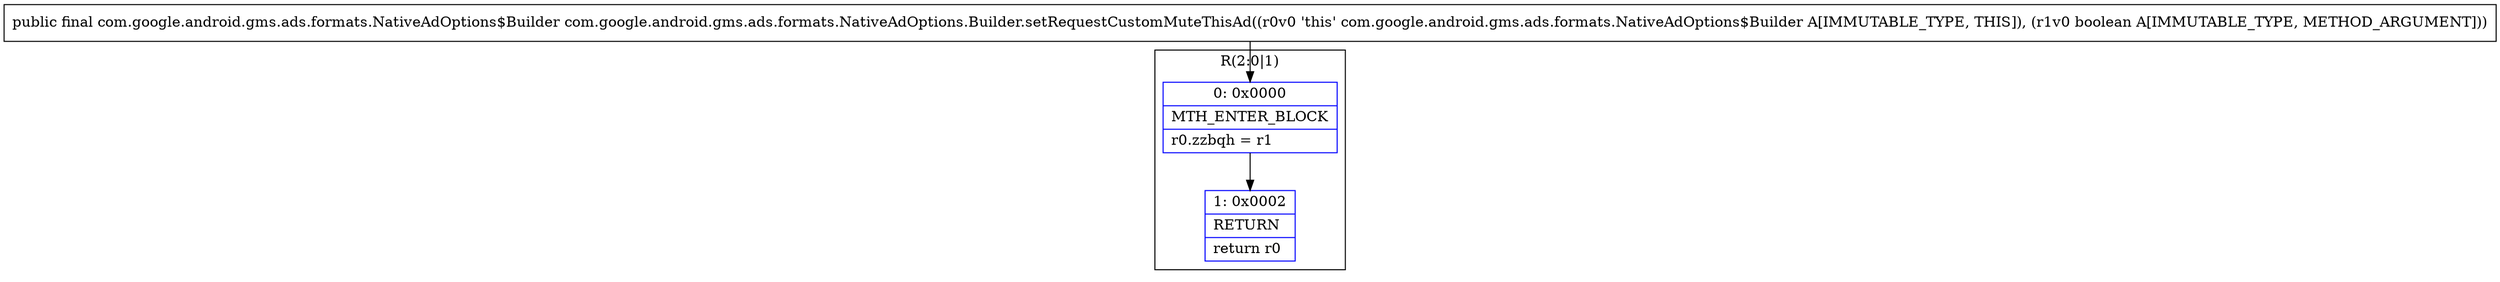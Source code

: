 digraph "CFG forcom.google.android.gms.ads.formats.NativeAdOptions.Builder.setRequestCustomMuteThisAd(Z)Lcom\/google\/android\/gms\/ads\/formats\/NativeAdOptions$Builder;" {
subgraph cluster_Region_705199472 {
label = "R(2:0|1)";
node [shape=record,color=blue];
Node_0 [shape=record,label="{0\:\ 0x0000|MTH_ENTER_BLOCK\l|r0.zzbqh = r1\l}"];
Node_1 [shape=record,label="{1\:\ 0x0002|RETURN\l|return r0\l}"];
}
MethodNode[shape=record,label="{public final com.google.android.gms.ads.formats.NativeAdOptions$Builder com.google.android.gms.ads.formats.NativeAdOptions.Builder.setRequestCustomMuteThisAd((r0v0 'this' com.google.android.gms.ads.formats.NativeAdOptions$Builder A[IMMUTABLE_TYPE, THIS]), (r1v0 boolean A[IMMUTABLE_TYPE, METHOD_ARGUMENT])) }"];
MethodNode -> Node_0;
Node_0 -> Node_1;
}

